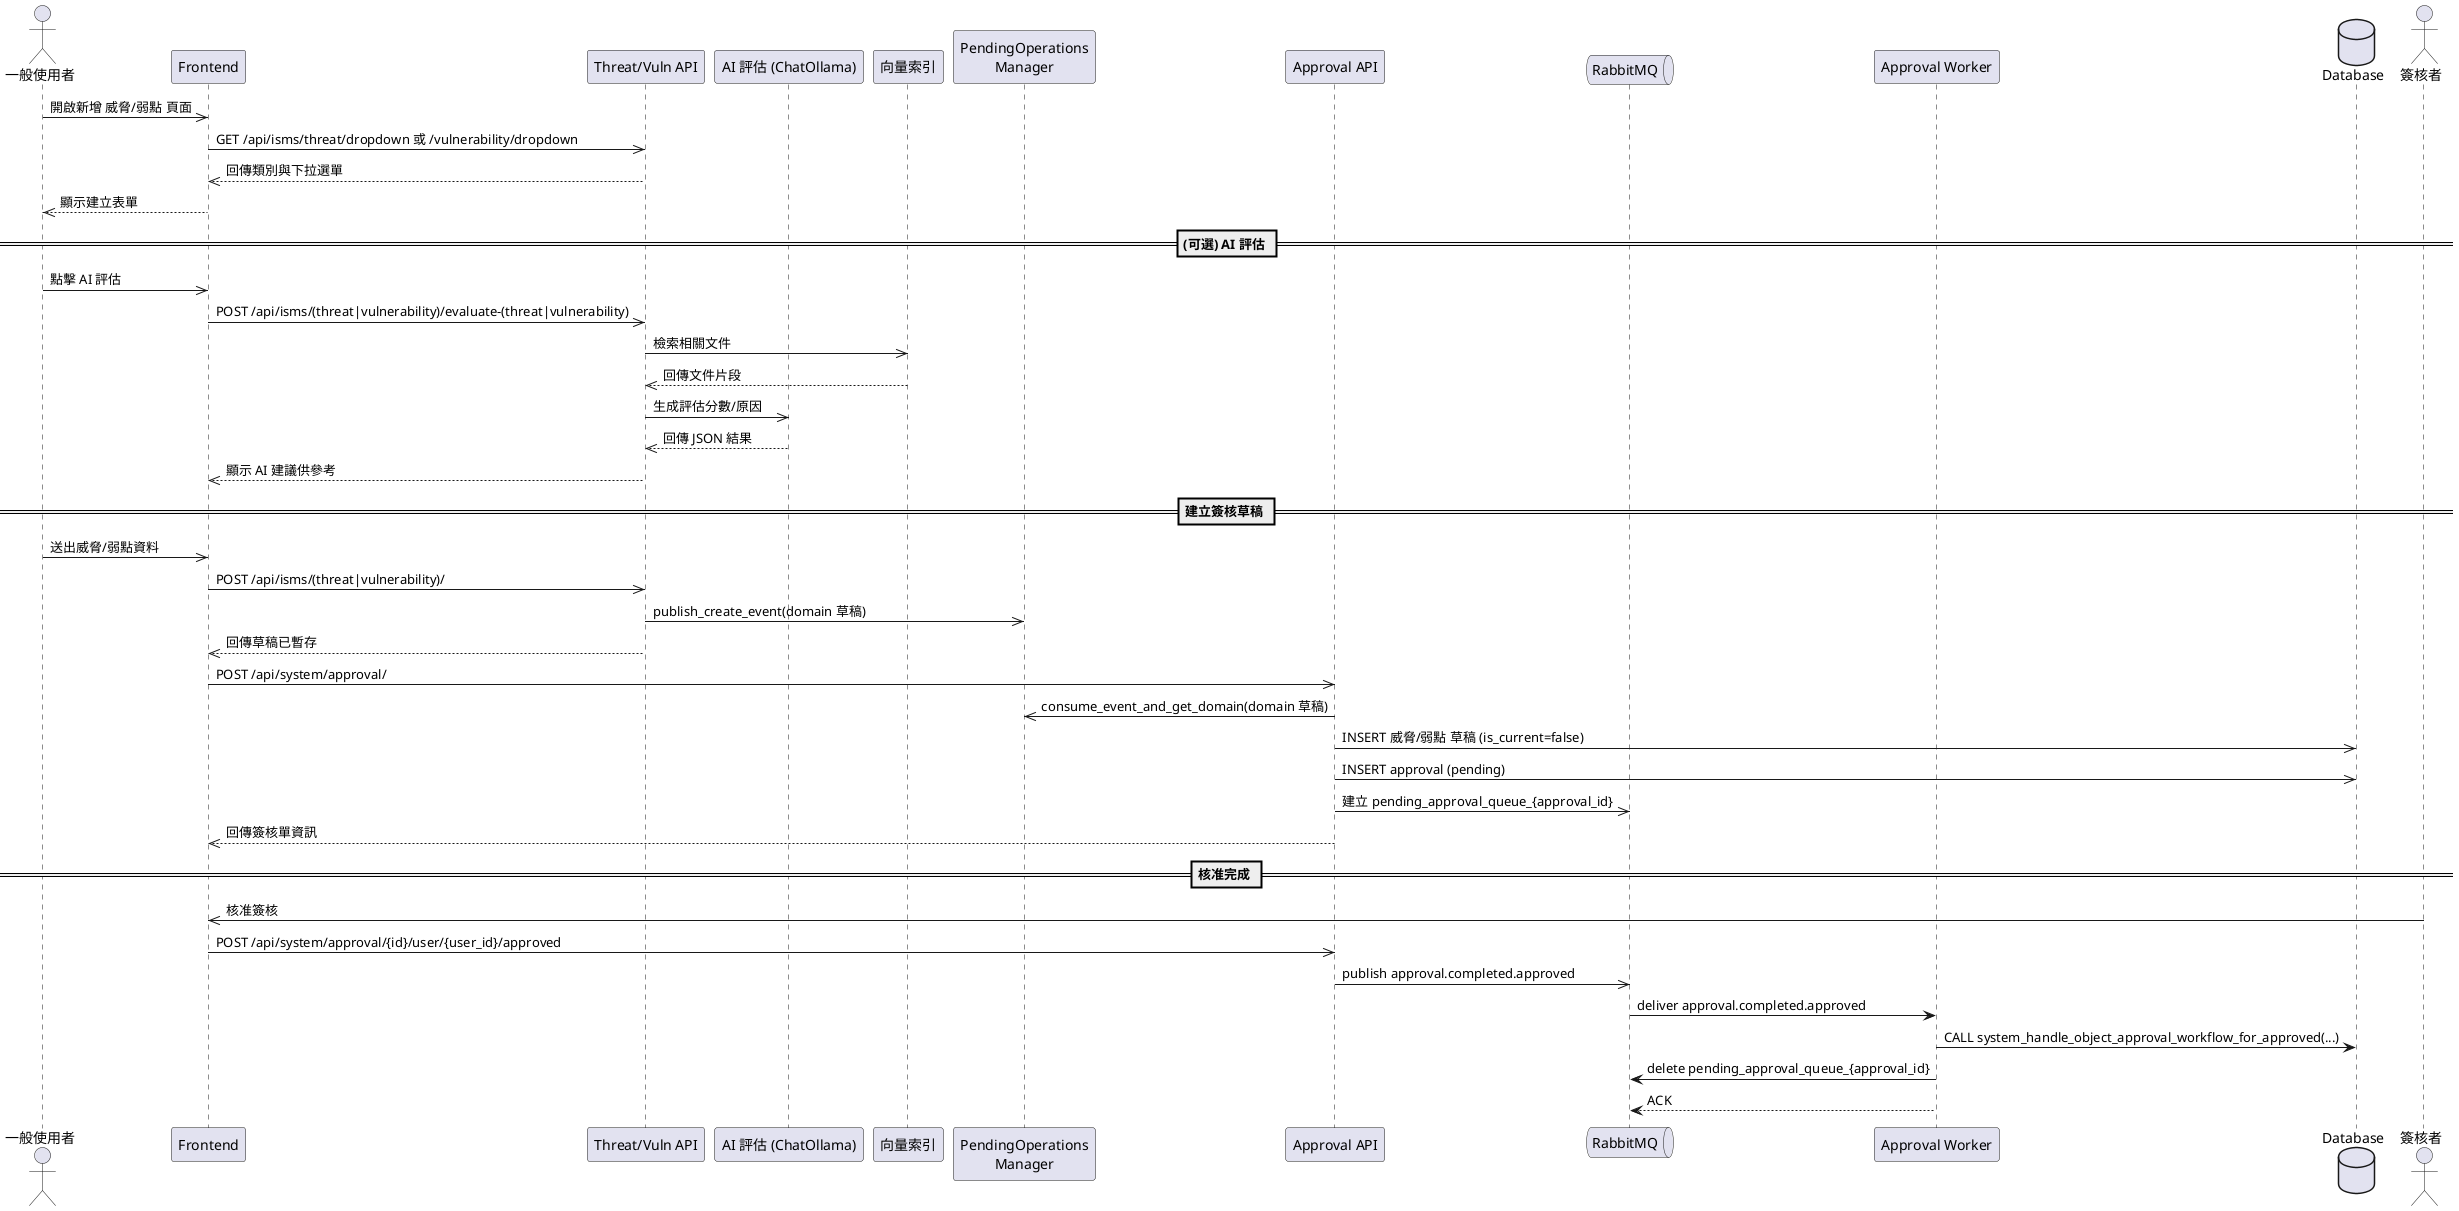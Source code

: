 @startuml
actor User as "一般使用者"
participant Frontend
participant "Threat/Vuln API" as DomainAPI
participant "AI 評估 (ChatOllama)" as Ollama
participant "向量索引" as VectorStore
participant "PendingOperations\nManager" as POM
participant "Approval API" as ApprovalAPI
queue "RabbitMQ" as MQ
participant "Approval Worker" as Worker
database Database

User ->> Frontend: 開啟新增 威脅/弱點 頁面
Frontend ->> DomainAPI: GET /api/isms/threat/dropdown 或 /vulnerability/dropdown
DomainAPI -->> Frontend: 回傳類別與下拉選單
Frontend -->> User: 顯示建立表單

== (可選) AI 評估 ==
User ->> Frontend: 點擊 AI 評估
Frontend ->> DomainAPI: POST /api/isms/(threat|vulnerability)/evaluate-(threat|vulnerability)
DomainAPI ->> VectorStore: 檢索相關文件
VectorStore -->> DomainAPI: 回傳文件片段
DomainAPI ->> Ollama: 生成評估分數/原因
Ollama -->> DomainAPI: 回傳 JSON 結果
DomainAPI -->> Frontend: 顯示 AI 建議供參考

== 建立簽核草稿 ==
User ->> Frontend: 送出威脅/弱點資料
Frontend ->> DomainAPI: POST /api/isms/(threat|vulnerability)/
DomainAPI ->> POM: publish_create_event(domain 草稿)
DomainAPI -->> Frontend: 回傳草稿已暫存

Frontend ->> ApprovalAPI: POST /api/system/approval/
ApprovalAPI ->> POM: consume_event_and_get_domain(domain 草稿)
ApprovalAPI ->> Database: INSERT 威脅/弱點 草稿 (is_current=false)
ApprovalAPI ->> Database: INSERT approval (pending)
ApprovalAPI ->> MQ: 建立 pending_approval_queue_{approval_id}
ApprovalAPI -->> Frontend: 回傳簽核單資訊

== 核准完成 ==
actor Approver as "簽核者"
Approver ->> Frontend: 核准簽核
Frontend ->> ApprovalAPI: POST /api/system/approval/{id}/user/{user_id}/approved
ApprovalAPI ->> MQ: publish approval.completed.approved

MQ -> Worker: deliver approval.completed.approved
Worker -> Database: CALL system_handle_object_approval_workflow_for_approved(...)
Worker -> MQ: delete pending_approval_queue_{approval_id}
Worker --> MQ: ACK

@enduml
